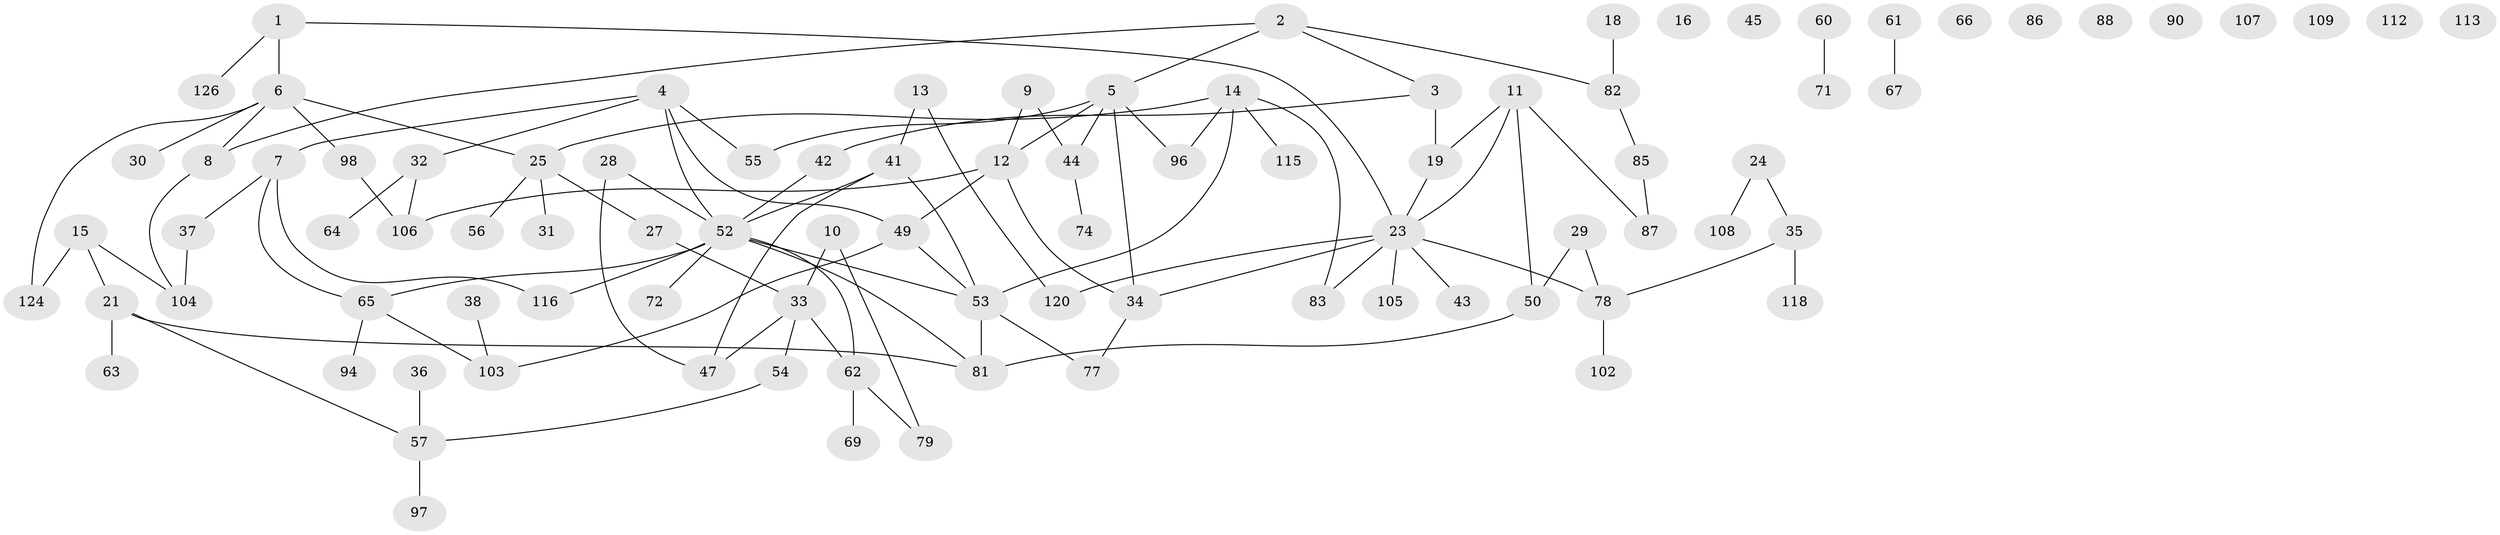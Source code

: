 // Generated by graph-tools (version 1.1) at 2025/23/03/03/25 07:23:26]
// undirected, 91 vertices, 109 edges
graph export_dot {
graph [start="1"]
  node [color=gray90,style=filled];
  1 [super="+26"];
  2 [super="+121"];
  3;
  4 [super="+17"];
  5 [super="+51"];
  6 [super="+48"];
  7 [super="+22"];
  8 [super="+70"];
  9;
  10 [super="+100"];
  11 [super="+40"];
  12 [super="+91"];
  13;
  14 [super="+39"];
  15;
  16;
  18;
  19 [super="+20"];
  21 [super="+101"];
  23 [super="+89"];
  24;
  25 [super="+95"];
  27;
  28 [super="+59"];
  29 [super="+58"];
  30;
  31;
  32 [super="+117"];
  33 [super="+46"];
  34 [super="+68"];
  35 [super="+73"];
  36;
  37;
  38;
  41;
  42 [super="+128"];
  43 [super="+80"];
  44 [super="+76"];
  45;
  47;
  49 [super="+119"];
  50;
  52 [super="+75"];
  53 [super="+123"];
  54;
  55;
  56 [super="+127"];
  57 [super="+99"];
  60;
  61;
  62 [super="+84"];
  63;
  64;
  65 [super="+125"];
  66;
  67;
  69;
  71;
  72;
  74;
  77 [super="+110"];
  78;
  79 [super="+114"];
  81 [super="+111"];
  82 [super="+92"];
  83;
  85;
  86;
  87 [super="+93"];
  88;
  90;
  94;
  96;
  97;
  98;
  102;
  103;
  104 [super="+122"];
  105;
  106;
  107;
  108;
  109;
  112;
  113;
  115;
  116;
  118;
  120;
  124;
  126;
  1 -- 23;
  1 -- 126;
  1 -- 6;
  2 -- 3;
  2 -- 5;
  2 -- 82;
  2 -- 8;
  3 -- 42;
  3 -- 19;
  4 -- 49;
  4 -- 32;
  4 -- 52;
  4 -- 55;
  4 -- 7;
  5 -- 96;
  5 -- 55;
  5 -- 12;
  5 -- 34;
  5 -- 44;
  6 -- 30;
  6 -- 98;
  6 -- 8;
  6 -- 124;
  6 -- 25;
  7 -- 37;
  7 -- 65;
  7 -- 116;
  8 -- 104;
  9 -- 12;
  9 -- 44;
  10 -- 33;
  10 -- 79;
  11 -- 50;
  11 -- 87;
  11 -- 19;
  11 -- 23;
  12 -- 34;
  12 -- 106;
  12 -- 49;
  13 -- 41;
  13 -- 120;
  14 -- 53;
  14 -- 83;
  14 -- 96;
  14 -- 115;
  14 -- 25;
  15 -- 124;
  15 -- 104;
  15 -- 21;
  18 -- 82;
  19 -- 23;
  21 -- 57;
  21 -- 81;
  21 -- 63;
  23 -- 34;
  23 -- 105;
  23 -- 43;
  23 -- 78;
  23 -- 83;
  23 -- 120;
  24 -- 35;
  24 -- 108;
  25 -- 31;
  25 -- 56;
  25 -- 27;
  27 -- 33;
  28 -- 47;
  28 -- 52;
  29 -- 50;
  29 -- 78;
  32 -- 106;
  32 -- 64;
  33 -- 47;
  33 -- 62;
  33 -- 54;
  34 -- 77;
  35 -- 78;
  35 -- 118;
  36 -- 57;
  37 -- 104;
  38 -- 103;
  41 -- 47;
  41 -- 52;
  41 -- 53;
  42 -- 52;
  44 -- 74;
  49 -- 53;
  49 -- 103;
  50 -- 81;
  52 -- 72;
  52 -- 62;
  52 -- 81;
  52 -- 65;
  52 -- 116;
  52 -- 53;
  53 -- 81;
  53 -- 77;
  54 -- 57;
  57 -- 97;
  60 -- 71;
  61 -- 67;
  62 -- 69;
  62 -- 79;
  65 -- 94;
  65 -- 103;
  78 -- 102;
  82 -- 85;
  85 -- 87;
  98 -- 106;
}
